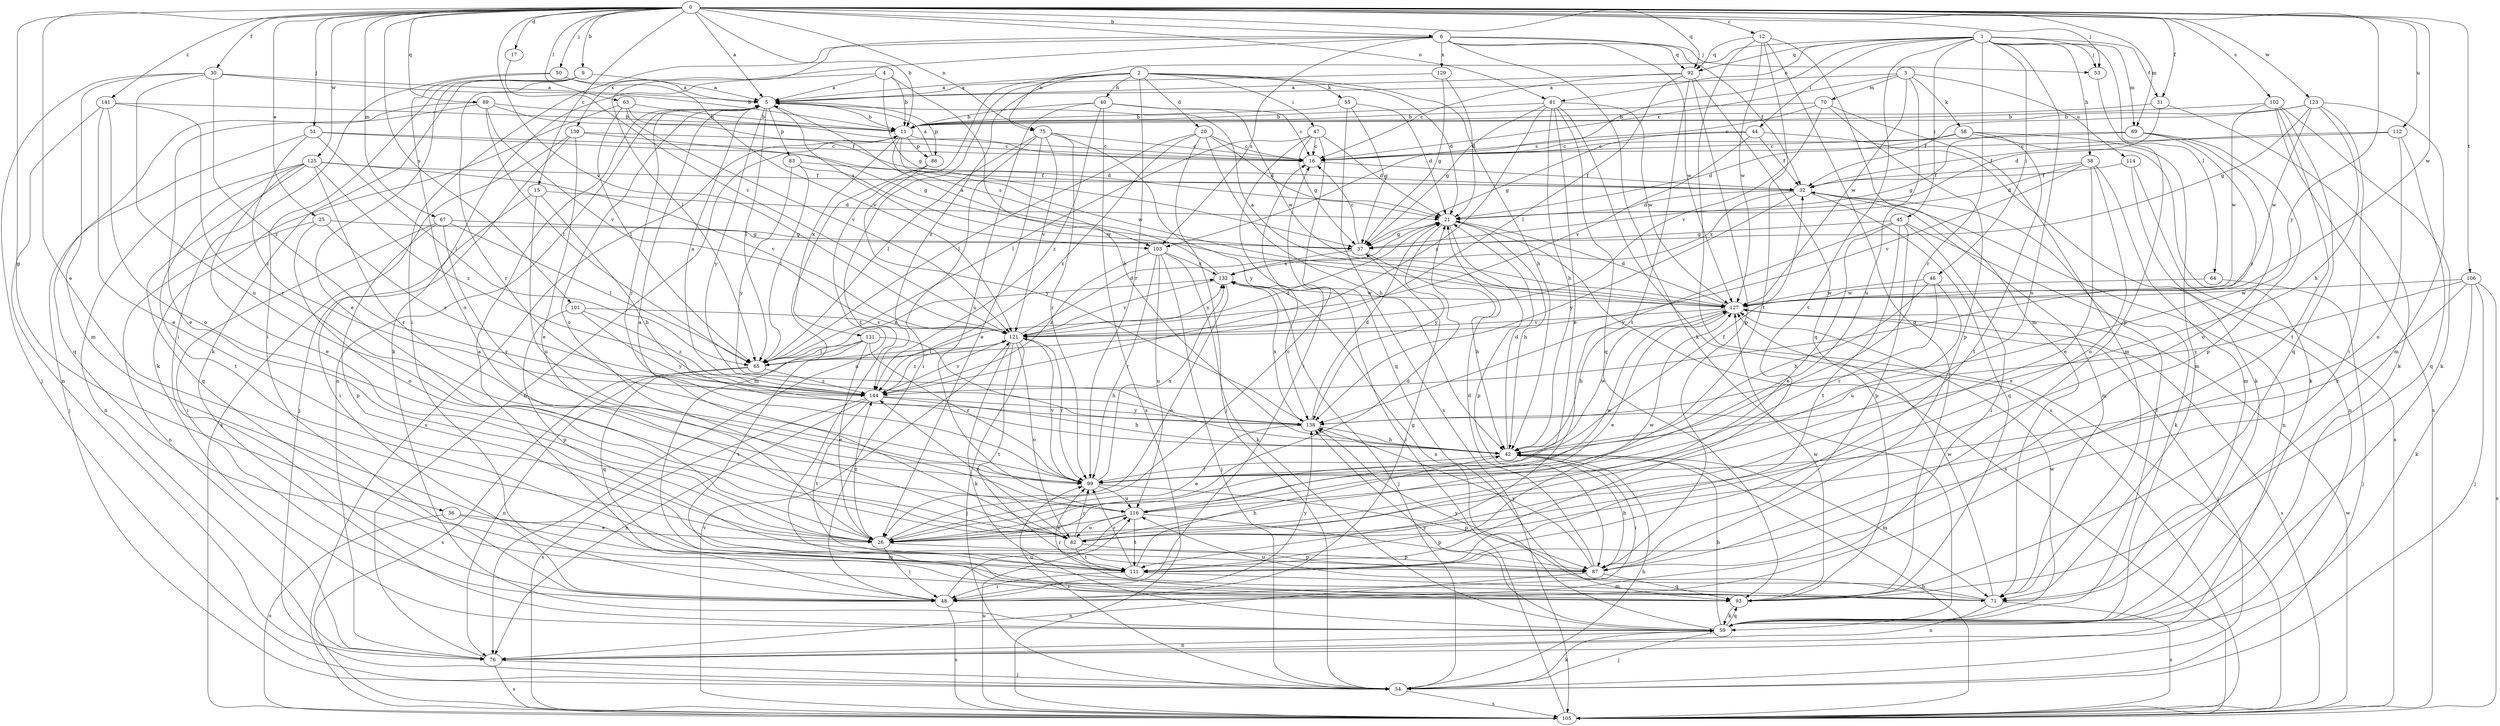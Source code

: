 strict digraph  {
0;
1;
2;
3;
4;
5;
6;
9;
11;
12;
15;
16;
17;
20;
21;
25;
26;
30;
31;
32;
36;
37;
38;
40;
42;
44;
45;
46;
47;
48;
50;
51;
53;
54;
55;
58;
59;
63;
64;
65;
67;
69;
70;
71;
75;
76;
81;
82;
83;
86;
87;
89;
92;
93;
99;
101;
102;
103;
105;
106;
111;
112;
114;
116;
121;
123;
125;
127;
129;
130;
131;
132;
138;
141;
144;
0 -> 5  [label=a];
0 -> 6  [label=b];
0 -> 9  [label=b];
0 -> 11  [label=b];
0 -> 12  [label=c];
0 -> 15  [label=c];
0 -> 17  [label=d];
0 -> 25  [label=e];
0 -> 26  [label=e];
0 -> 30  [label=f];
0 -> 31  [label=f];
0 -> 36  [label=g];
0 -> 50  [label=j];
0 -> 51  [label=j];
0 -> 53  [label=j];
0 -> 63  [label=l];
0 -> 67  [label=m];
0 -> 69  [label=m];
0 -> 75  [label=n];
0 -> 81  [label=o];
0 -> 89  [label=q];
0 -> 92  [label=q];
0 -> 101  [label=s];
0 -> 102  [label=s];
0 -> 106  [label=t];
0 -> 112  [label=u];
0 -> 121  [label=v];
0 -> 123  [label=w];
0 -> 125  [label=w];
0 -> 127  [label=w];
0 -> 138  [label=y];
0 -> 141  [label=z];
1 -> 31  [label=f];
1 -> 38  [label=h];
1 -> 44  [label=i];
1 -> 45  [label=i];
1 -> 46  [label=i];
1 -> 53  [label=j];
1 -> 64  [label=l];
1 -> 69  [label=m];
1 -> 75  [label=n];
1 -> 81  [label=o];
1 -> 82  [label=o];
1 -> 92  [label=q];
1 -> 99  [label=r];
1 -> 103  [label=s];
1 -> 111  [label=t];
2 -> 5  [label=a];
2 -> 20  [label=d];
2 -> 21  [label=d];
2 -> 40  [label=h];
2 -> 42  [label=h];
2 -> 47  [label=i];
2 -> 55  [label=k];
2 -> 76  [label=n];
2 -> 99  [label=r];
2 -> 111  [label=t];
2 -> 144  [label=z];
3 -> 5  [label=a];
3 -> 16  [label=c];
3 -> 58  [label=k];
3 -> 70  [label=m];
3 -> 114  [label=u];
3 -> 116  [label=u];
3 -> 127  [label=w];
4 -> 5  [label=a];
4 -> 11  [label=b];
4 -> 37  [label=g];
4 -> 42  [label=h];
4 -> 59  [label=k];
5 -> 11  [label=b];
5 -> 65  [label=l];
5 -> 76  [label=n];
5 -> 82  [label=o];
5 -> 83  [label=p];
5 -> 86  [label=p];
5 -> 99  [label=r];
5 -> 103  [label=s];
5 -> 138  [label=y];
6 -> 32  [label=f];
6 -> 48  [label=i];
6 -> 53  [label=j];
6 -> 59  [label=k];
6 -> 65  [label=l];
6 -> 92  [label=q];
6 -> 103  [label=s];
6 -> 127  [label=w];
6 -> 129  [label=x];
6 -> 130  [label=x];
9 -> 5  [label=a];
9 -> 26  [label=e];
9 -> 48  [label=i];
9 -> 59  [label=k];
9 -> 99  [label=r];
11 -> 16  [label=c];
11 -> 86  [label=p];
11 -> 103  [label=s];
11 -> 105  [label=s];
11 -> 127  [label=w];
11 -> 131  [label=x];
12 -> 71  [label=m];
12 -> 92  [label=q];
12 -> 93  [label=q];
12 -> 105  [label=s];
12 -> 111  [label=t];
12 -> 127  [label=w];
15 -> 21  [label=d];
15 -> 42  [label=h];
15 -> 48  [label=i];
15 -> 116  [label=u];
16 -> 32  [label=f];
17 -> 121  [label=v];
20 -> 16  [label=c];
20 -> 21  [label=d];
20 -> 42  [label=h];
20 -> 54  [label=j];
20 -> 65  [label=l];
20 -> 144  [label=z];
21 -> 37  [label=g];
21 -> 42  [label=h];
21 -> 87  [label=p];
21 -> 105  [label=s];
21 -> 138  [label=y];
25 -> 37  [label=g];
25 -> 76  [label=n];
25 -> 82  [label=o];
25 -> 144  [label=z];
26 -> 16  [label=c];
26 -> 21  [label=d];
26 -> 48  [label=i];
26 -> 87  [label=p];
26 -> 144  [label=z];
30 -> 5  [label=a];
30 -> 11  [label=b];
30 -> 54  [label=j];
30 -> 71  [label=m];
30 -> 116  [label=u];
30 -> 144  [label=z];
31 -> 11  [label=b];
31 -> 21  [label=d];
31 -> 59  [label=k];
32 -> 21  [label=d];
32 -> 71  [label=m];
32 -> 76  [label=n];
32 -> 93  [label=q];
32 -> 132  [label=x];
32 -> 138  [label=y];
36 -> 26  [label=e];
36 -> 71  [label=m];
36 -> 105  [label=s];
37 -> 16  [label=c];
37 -> 42  [label=h];
37 -> 132  [label=x];
38 -> 21  [label=d];
38 -> 26  [label=e];
38 -> 32  [label=f];
38 -> 71  [label=m];
38 -> 82  [label=o];
38 -> 121  [label=v];
40 -> 11  [label=b];
40 -> 16  [label=c];
40 -> 105  [label=s];
40 -> 116  [label=u];
40 -> 127  [label=w];
40 -> 144  [label=z];
42 -> 21  [label=d];
42 -> 48  [label=i];
42 -> 71  [label=m];
42 -> 99  [label=r];
42 -> 127  [label=w];
44 -> 16  [label=c];
44 -> 32  [label=f];
44 -> 37  [label=g];
44 -> 59  [label=k];
44 -> 121  [label=v];
45 -> 26  [label=e];
45 -> 37  [label=g];
45 -> 48  [label=i];
45 -> 59  [label=k];
45 -> 87  [label=p];
45 -> 111  [label=t];
45 -> 138  [label=y];
46 -> 42  [label=h];
46 -> 99  [label=r];
46 -> 116  [label=u];
46 -> 127  [label=w];
47 -> 16  [label=c];
47 -> 21  [label=d];
47 -> 37  [label=g];
47 -> 48  [label=i];
47 -> 65  [label=l];
47 -> 93  [label=q];
48 -> 5  [label=a];
48 -> 37  [label=g];
48 -> 105  [label=s];
48 -> 116  [label=u];
48 -> 138  [label=y];
50 -> 5  [label=a];
50 -> 48  [label=i];
50 -> 82  [label=o];
50 -> 121  [label=v];
51 -> 16  [label=c];
51 -> 21  [label=d];
51 -> 54  [label=j];
51 -> 65  [label=l];
51 -> 144  [label=z];
53 -> 87  [label=p];
54 -> 42  [label=h];
54 -> 59  [label=k];
54 -> 99  [label=r];
54 -> 105  [label=s];
55 -> 11  [label=b];
55 -> 21  [label=d];
55 -> 37  [label=g];
55 -> 105  [label=s];
58 -> 16  [label=c];
58 -> 21  [label=d];
58 -> 59  [label=k];
58 -> 71  [label=m];
58 -> 111  [label=t];
59 -> 32  [label=f];
59 -> 42  [label=h];
59 -> 54  [label=j];
59 -> 76  [label=n];
59 -> 93  [label=q];
59 -> 127  [label=w];
59 -> 132  [label=x];
59 -> 138  [label=y];
63 -> 11  [label=b];
63 -> 32  [label=f];
63 -> 59  [label=k];
63 -> 65  [label=l];
63 -> 121  [label=v];
64 -> 54  [label=j];
64 -> 127  [label=w];
65 -> 21  [label=d];
65 -> 76  [label=n];
65 -> 105  [label=s];
65 -> 132  [label=x];
65 -> 144  [label=z];
67 -> 37  [label=g];
67 -> 48  [label=i];
67 -> 65  [label=l];
67 -> 87  [label=p];
67 -> 99  [label=r];
69 -> 16  [label=c];
69 -> 37  [label=g];
69 -> 82  [label=o];
69 -> 87  [label=p];
69 -> 144  [label=z];
70 -> 11  [label=b];
70 -> 16  [label=c];
70 -> 71  [label=m];
70 -> 87  [label=p];
70 -> 121  [label=v];
71 -> 76  [label=n];
71 -> 105  [label=s];
71 -> 116  [label=u];
71 -> 127  [label=w];
71 -> 138  [label=y];
75 -> 16  [label=c];
75 -> 26  [label=e];
75 -> 48  [label=i];
75 -> 65  [label=l];
75 -> 99  [label=r];
75 -> 121  [label=v];
75 -> 138  [label=y];
76 -> 11  [label=b];
76 -> 54  [label=j];
76 -> 105  [label=s];
81 -> 11  [label=b];
81 -> 26  [label=e];
81 -> 37  [label=g];
81 -> 42  [label=h];
81 -> 93  [label=q];
81 -> 105  [label=s];
81 -> 127  [label=w];
81 -> 144  [label=z];
82 -> 5  [label=a];
82 -> 87  [label=p];
82 -> 99  [label=r];
82 -> 111  [label=t];
82 -> 127  [label=w];
82 -> 144  [label=z];
83 -> 32  [label=f];
83 -> 65  [label=l];
83 -> 127  [label=w];
83 -> 138  [label=y];
86 -> 5  [label=a];
86 -> 71  [label=m];
86 -> 138  [label=y];
87 -> 21  [label=d];
87 -> 42  [label=h];
87 -> 76  [label=n];
87 -> 93  [label=q];
87 -> 138  [label=y];
89 -> 11  [label=b];
89 -> 16  [label=c];
89 -> 26  [label=e];
89 -> 65  [label=l];
89 -> 93  [label=q];
89 -> 121  [label=v];
92 -> 5  [label=a];
92 -> 16  [label=c];
92 -> 65  [label=l];
92 -> 87  [label=p];
92 -> 93  [label=q];
92 -> 111  [label=t];
93 -> 59  [label=k];
93 -> 99  [label=r];
93 -> 127  [label=w];
99 -> 32  [label=f];
99 -> 87  [label=p];
99 -> 116  [label=u];
99 -> 121  [label=v];
99 -> 132  [label=x];
101 -> 87  [label=p];
101 -> 121  [label=v];
101 -> 138  [label=y];
101 -> 144  [label=z];
102 -> 11  [label=b];
102 -> 59  [label=k];
102 -> 93  [label=q];
102 -> 105  [label=s];
102 -> 111  [label=t];
102 -> 127  [label=w];
103 -> 54  [label=j];
103 -> 59  [label=k];
103 -> 99  [label=r];
103 -> 116  [label=u];
103 -> 132  [label=x];
103 -> 144  [label=z];
105 -> 16  [label=c];
105 -> 42  [label=h];
105 -> 116  [label=u];
105 -> 121  [label=v];
105 -> 127  [label=w];
106 -> 54  [label=j];
106 -> 59  [label=k];
106 -> 99  [label=r];
106 -> 105  [label=s];
106 -> 127  [label=w];
106 -> 138  [label=y];
111 -> 42  [label=h];
111 -> 48  [label=i];
111 -> 71  [label=m];
111 -> 99  [label=r];
112 -> 16  [label=c];
112 -> 32  [label=f];
112 -> 82  [label=o];
112 -> 93  [label=q];
114 -> 32  [label=f];
114 -> 76  [label=n];
114 -> 105  [label=s];
116 -> 26  [label=e];
116 -> 82  [label=o];
116 -> 87  [label=p];
116 -> 111  [label=t];
116 -> 127  [label=w];
121 -> 21  [label=d];
121 -> 54  [label=j];
121 -> 59  [label=k];
121 -> 65  [label=l];
121 -> 82  [label=o];
121 -> 99  [label=r];
121 -> 111  [label=t];
121 -> 132  [label=x];
121 -> 144  [label=z];
123 -> 11  [label=b];
123 -> 32  [label=f];
123 -> 37  [label=g];
123 -> 42  [label=h];
123 -> 48  [label=i];
123 -> 71  [label=m];
123 -> 127  [label=w];
125 -> 26  [label=e];
125 -> 32  [label=f];
125 -> 76  [label=n];
125 -> 93  [label=q];
125 -> 99  [label=r];
125 -> 111  [label=t];
125 -> 121  [label=v];
125 -> 144  [label=z];
127 -> 5  [label=a];
127 -> 21  [label=d];
127 -> 26  [label=e];
127 -> 42  [label=h];
127 -> 54  [label=j];
127 -> 105  [label=s];
127 -> 121  [label=v];
129 -> 5  [label=a];
129 -> 21  [label=d];
129 -> 37  [label=g];
130 -> 16  [label=c];
130 -> 26  [label=e];
130 -> 37  [label=g];
130 -> 54  [label=j];
130 -> 105  [label=s];
131 -> 26  [label=e];
131 -> 42  [label=h];
131 -> 65  [label=l];
131 -> 93  [label=q];
131 -> 99  [label=r];
131 -> 111  [label=t];
132 -> 5  [label=a];
132 -> 26  [label=e];
132 -> 54  [label=j];
132 -> 121  [label=v];
132 -> 127  [label=w];
138 -> 21  [label=d];
138 -> 26  [label=e];
138 -> 42  [label=h];
138 -> 132  [label=x];
141 -> 11  [label=b];
141 -> 26  [label=e];
141 -> 76  [label=n];
141 -> 82  [label=o];
141 -> 99  [label=r];
144 -> 5  [label=a];
144 -> 42  [label=h];
144 -> 76  [label=n];
144 -> 105  [label=s];
144 -> 111  [label=t];
144 -> 121  [label=v];
144 -> 138  [label=y];
}
